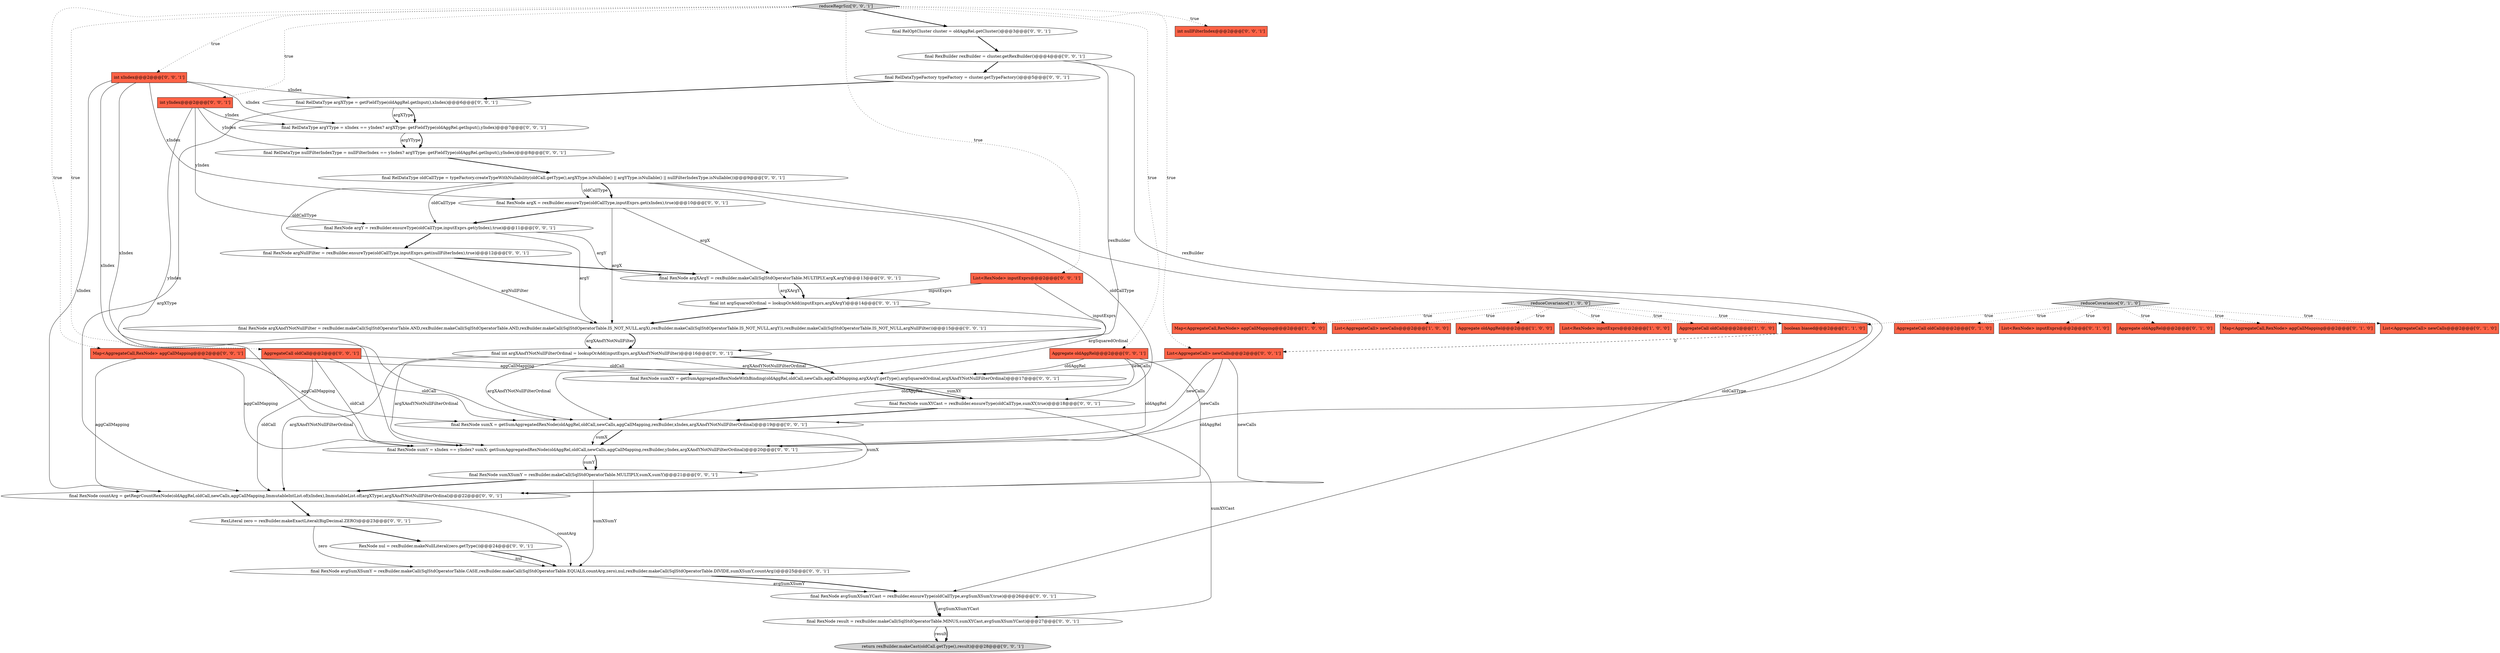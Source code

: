 digraph {
31 [style = filled, label = "final RexNode argXArgY = rexBuilder.makeCall(SqlStdOperatorTable.MULTIPLY,argX,argY)@@@13@@@['0', '0', '1']", fillcolor = white, shape = ellipse image = "AAA0AAABBB3BBB"];
27 [style = filled, label = "int xIndex@@@2@@@['0', '0', '1']", fillcolor = tomato, shape = box image = "AAA0AAABBB3BBB"];
33 [style = filled, label = "final RexNode avgSumXSumY = rexBuilder.makeCall(SqlStdOperatorTable.CASE,rexBuilder.makeCall(SqlStdOperatorTable.EQUALS,countArg,zero),nul,rexBuilder.makeCall(SqlStdOperatorTable.DIVIDE,sumXSumY,countArg))@@@25@@@['0', '0', '1']", fillcolor = white, shape = ellipse image = "AAA0AAABBB3BBB"];
10 [style = filled, label = "AggregateCall oldCall@@@2@@@['0', '1', '0']", fillcolor = tomato, shape = box image = "AAA0AAABBB2BBB"];
23 [style = filled, label = "final RexNode argY = rexBuilder.ensureType(oldCallType,inputExprs.get(yIndex),true)@@@11@@@['0', '0', '1']", fillcolor = white, shape = ellipse image = "AAA0AAABBB3BBB"];
12 [style = filled, label = "List<RexNode> inputExprs@@@2@@@['0', '1', '0']", fillcolor = tomato, shape = box image = "AAA0AAABBB2BBB"];
7 [style = filled, label = "Aggregate oldAggRel@@@2@@@['0', '1', '0']", fillcolor = tomato, shape = box image = "AAA0AAABBB2BBB"];
19 [style = filled, label = "Aggregate oldAggRel@@@2@@@['0', '0', '1']", fillcolor = tomato, shape = box image = "AAA0AAABBB3BBB"];
42 [style = filled, label = "reduceRegrSzz['0', '0', '1']", fillcolor = lightgray, shape = diamond image = "AAA0AAABBB3BBB"];
37 [style = filled, label = "int yIndex@@@2@@@['0', '0', '1']", fillcolor = tomato, shape = box image = "AAA0AAABBB3BBB"];
45 [style = filled, label = "final RelDataType argYType = xIndex == yIndex? argXType: getFieldType(oldAggRel.getInput(),yIndex)@@@7@@@['0', '0', '1']", fillcolor = white, shape = ellipse image = "AAA0AAABBB3BBB"];
2 [style = filled, label = "Map<AggregateCall,RexNode> aggCallMapping@@@2@@@['1', '0', '0']", fillcolor = tomato, shape = box image = "AAA0AAABBB1BBB"];
22 [style = filled, label = "final RexNode avgSumXSumYCast = rexBuilder.ensureType(oldCallType,avgSumXSumY,true)@@@26@@@['0', '0', '1']", fillcolor = white, shape = ellipse image = "AAA0AAABBB3BBB"];
41 [style = filled, label = "final RelDataType nullFilterIndexType = nullFilterIndex == yIndex? argYType: getFieldType(oldAggRel.getInput(),yIndex)@@@8@@@['0', '0', '1']", fillcolor = white, shape = ellipse image = "AAA0AAABBB3BBB"];
6 [style = filled, label = "reduceCovariance['1', '0', '0']", fillcolor = lightgray, shape = diamond image = "AAA0AAABBB1BBB"];
25 [style = filled, label = "final RexNode countArg = getRegrCountRexNode(oldAggRel,oldCall,newCalls,aggCallMapping,ImmutableIntList.of(xIndex),ImmutableList.of(argXType),argXAndYNotNullFilterOrdinal)@@@22@@@['0', '0', '1']", fillcolor = white, shape = ellipse image = "AAA0AAABBB3BBB"];
20 [style = filled, label = "final RelDataType argXType = getFieldType(oldAggRel.getInput(),xIndex)@@@6@@@['0', '0', '1']", fillcolor = white, shape = ellipse image = "AAA0AAABBB3BBB"];
18 [style = filled, label = "final int argXAndYNotNullFilterOrdinal = lookupOrAdd(inputExprs,argXAndYNotNullFilter)@@@16@@@['0', '0', '1']", fillcolor = white, shape = ellipse image = "AAA0AAABBB3BBB"];
3 [style = filled, label = "List<AggregateCall> newCalls@@@2@@@['1', '0', '0']", fillcolor = tomato, shape = box image = "AAA0AAABBB1BBB"];
47 [style = filled, label = "final RexNode argNullFilter = rexBuilder.ensureType(oldCallType,inputExprs.get(nullFilterIndex),true)@@@12@@@['0', '0', '1']", fillcolor = white, shape = ellipse image = "AAA0AAABBB3BBB"];
29 [style = filled, label = "final int argSquaredOrdinal = lookupOrAdd(inputExprs,argXArgY)@@@14@@@['0', '0', '1']", fillcolor = white, shape = ellipse image = "AAA0AAABBB3BBB"];
34 [style = filled, label = "final RexNode result = rexBuilder.makeCall(SqlStdOperatorTable.MINUS,sumXYCast,avgSumXSumYCast)@@@27@@@['0', '0', '1']", fillcolor = white, shape = ellipse image = "AAA0AAABBB3BBB"];
21 [style = filled, label = "RexLiteral zero = rexBuilder.makeExactLiteral(BigDecimal.ZERO)@@@23@@@['0', '0', '1']", fillcolor = white, shape = ellipse image = "AAA0AAABBB3BBB"];
0 [style = filled, label = "Aggregate oldAggRel@@@2@@@['1', '0', '0']", fillcolor = tomato, shape = box image = "AAA0AAABBB1BBB"];
36 [style = filled, label = "final RelDataType oldCallType = typeFactory.createTypeWithNullability(oldCall.getType(),argXType.isNullable() || argYType.isNullable() || nullFilterIndexType.isNullable())@@@9@@@['0', '0', '1']", fillcolor = white, shape = ellipse image = "AAA0AAABBB3BBB"];
30 [style = filled, label = "int nullFilterIndex@@@2@@@['0', '0', '1']", fillcolor = tomato, shape = box image = "AAA0AAABBB3BBB"];
46 [style = filled, label = "RexNode nul = rexBuilder.makeNullLiteral(zero.getType())@@@24@@@['0', '0', '1']", fillcolor = white, shape = ellipse image = "AAA0AAABBB3BBB"];
28 [style = filled, label = "Map<AggregateCall,RexNode> aggCallMapping@@@2@@@['0', '0', '1']", fillcolor = tomato, shape = box image = "AAA0AAABBB3BBB"];
13 [style = filled, label = "final RexNode argX = rexBuilder.ensureType(oldCallType,inputExprs.get(xIndex),true)@@@10@@@['0', '0', '1']", fillcolor = white, shape = ellipse image = "AAA0AAABBB3BBB"];
15 [style = filled, label = "final RelDataTypeFactory typeFactory = cluster.getTypeFactory()@@@5@@@['0', '0', '1']", fillcolor = white, shape = ellipse image = "AAA0AAABBB3BBB"];
14 [style = filled, label = "List<RexNode> inputExprs@@@2@@@['0', '0', '1']", fillcolor = tomato, shape = box image = "AAA0AAABBB3BBB"];
17 [style = filled, label = "final RexNode argXAndYNotNullFilter = rexBuilder.makeCall(SqlStdOperatorTable.AND,rexBuilder.makeCall(SqlStdOperatorTable.AND,rexBuilder.makeCall(SqlStdOperatorTable.IS_NOT_NULL,argX),rexBuilder.makeCall(SqlStdOperatorTable.IS_NOT_NULL,argY)),rexBuilder.makeCall(SqlStdOperatorTable.IS_NOT_NULL,argNullFilter))@@@15@@@['0', '0', '1']", fillcolor = white, shape = ellipse image = "AAA0AAABBB3BBB"];
26 [style = filled, label = "final RexNode sumY = xIndex == yIndex? sumX: getSumAggregatedRexNode(oldAggRel,oldCall,newCalls,aggCallMapping,rexBuilder,yIndex,argXAndYNotNullFilterOrdinal)@@@20@@@['0', '0', '1']", fillcolor = white, shape = ellipse image = "AAA0AAABBB3BBB"];
38 [style = filled, label = "final RexNode sumXY = getSumAggregatedRexNodeWithBinding(oldAggRel,oldCall,newCalls,aggCallMapping,argXArgY.getType(),argSquaredOrdinal,argXAndYNotNullFilterOrdinal)@@@17@@@['0', '0', '1']", fillcolor = white, shape = ellipse image = "AAA0AAABBB3BBB"];
16 [style = filled, label = "final RexNode sumXSumY = rexBuilder.makeCall(SqlStdOperatorTable.MULTIPLY,sumX,sumY)@@@21@@@['0', '0', '1']", fillcolor = white, shape = ellipse image = "AAA0AAABBB3BBB"];
11 [style = filled, label = "reduceCovariance['0', '1', '0']", fillcolor = lightgray, shape = diamond image = "AAA0AAABBB2BBB"];
1 [style = filled, label = "List<RexNode> inputExprs@@@2@@@['1', '0', '0']", fillcolor = tomato, shape = box image = "AAA0AAABBB1BBB"];
8 [style = filled, label = "Map<AggregateCall,RexNode> aggCallMapping@@@2@@@['0', '1', '0']", fillcolor = tomato, shape = box image = "AAA0AAABBB2BBB"];
4 [style = filled, label = "AggregateCall oldCall@@@2@@@['1', '0', '0']", fillcolor = tomato, shape = box image = "AAA0AAABBB1BBB"];
44 [style = filled, label = "List<AggregateCall> newCalls@@@2@@@['0', '0', '1']", fillcolor = tomato, shape = box image = "AAA0AAABBB3BBB"];
5 [style = filled, label = "boolean biased@@@2@@@['1', '1', '0']", fillcolor = tomato, shape = box image = "AAA0AAABBB1BBB"];
40 [style = filled, label = "final RexBuilder rexBuilder = cluster.getRexBuilder()@@@4@@@['0', '0', '1']", fillcolor = white, shape = ellipse image = "AAA0AAABBB3BBB"];
39 [style = filled, label = "final RexNode sumXYCast = rexBuilder.ensureType(oldCallType,sumXY,true)@@@18@@@['0', '0', '1']", fillcolor = white, shape = ellipse image = "AAA0AAABBB3BBB"];
43 [style = filled, label = "AggregateCall oldCall@@@2@@@['0', '0', '1']", fillcolor = tomato, shape = box image = "AAA0AAABBB3BBB"];
9 [style = filled, label = "List<AggregateCall> newCalls@@@2@@@['0', '1', '0']", fillcolor = tomato, shape = box image = "AAA0AAABBB2BBB"];
35 [style = filled, label = "return rexBuilder.makeCast(oldCall.getType(),result)@@@28@@@['0', '0', '1']", fillcolor = lightgray, shape = ellipse image = "AAA0AAABBB3BBB"];
24 [style = filled, label = "final RexNode sumX = getSumAggregatedRexNode(oldAggRel,oldCall,newCalls,aggCallMapping,rexBuilder,xIndex,argXAndYNotNullFilterOrdinal)@@@19@@@['0', '0', '1']", fillcolor = white, shape = ellipse image = "AAA0AAABBB3BBB"];
32 [style = filled, label = "final RelOptCluster cluster = oldAggRel.getCluster()@@@3@@@['0', '0', '1']", fillcolor = white, shape = ellipse image = "AAA0AAABBB3BBB"];
31->29 [style = solid, label="argXArgY"];
18->26 [style = solid, label="argXAndYNotNullFilterOrdinal"];
36->22 [style = solid, label="oldCallType"];
13->31 [style = solid, label="argX"];
40->26 [style = solid, label="rexBuilder"];
18->38 [style = solid, label="argXAndYNotNullFilterOrdinal"];
42->32 [style = bold, label=""];
27->13 [style = solid, label="xIndex"];
45->41 [style = bold, label=""];
16->33 [style = solid, label="sumXSumY"];
37->26 [style = solid, label="yIndex"];
41->36 [style = bold, label=""];
21->46 [style = bold, label=""];
6->4 [style = dotted, label="true"];
5->44 [style = dashed, label="0"];
39->24 [style = bold, label=""];
23->31 [style = solid, label="argY"];
18->38 [style = bold, label=""];
29->17 [style = bold, label=""];
34->35 [style = solid, label="result"];
27->26 [style = solid, label="xIndex"];
39->34 [style = solid, label="sumXYCast"];
23->47 [style = bold, label=""];
31->29 [style = bold, label=""];
27->45 [style = solid, label="xIndex"];
44->24 [style = solid, label="newCalls"];
11->5 [style = dotted, label="true"];
38->39 [style = bold, label=""];
47->17 [style = solid, label="argNullFilter"];
42->27 [style = dotted, label="true"];
37->41 [style = solid, label="yIndex"];
11->10 [style = dotted, label="true"];
44->38 [style = solid, label="newCalls"];
11->12 [style = dotted, label="true"];
18->25 [style = solid, label="argXAndYNotNullFilterOrdinal"];
26->16 [style = bold, label=""];
16->25 [style = bold, label=""];
43->25 [style = solid, label="oldCall"];
18->24 [style = solid, label="argXAndYNotNullFilterOrdinal"];
45->41 [style = solid, label="argYType"];
43->26 [style = solid, label="oldCall"];
6->0 [style = dotted, label="true"];
24->16 [style = solid, label="sumX"];
25->21 [style = bold, label=""];
6->5 [style = dotted, label="true"];
43->24 [style = solid, label="oldCall"];
40->15 [style = bold, label=""];
42->37 [style = dotted, label="true"];
19->26 [style = solid, label="oldAggRel"];
28->26 [style = solid, label="aggCallMapping"];
47->31 [style = bold, label=""];
15->20 [style = bold, label=""];
44->25 [style = solid, label="newCalls"];
13->17 [style = solid, label="argX"];
34->35 [style = bold, label=""];
24->26 [style = bold, label=""];
27->20 [style = solid, label="xIndex"];
28->38 [style = solid, label="aggCallMapping"];
36->39 [style = solid, label="oldCallType"];
19->25 [style = solid, label="oldAggRel"];
37->23 [style = solid, label="yIndex"];
44->26 [style = solid, label="newCalls"];
42->19 [style = dotted, label="true"];
32->40 [style = bold, label=""];
37->45 [style = solid, label="yIndex"];
27->24 [style = solid, label="xIndex"];
13->23 [style = bold, label=""];
42->43 [style = dotted, label="true"];
6->1 [style = dotted, label="true"];
46->33 [style = solid, label="nul"];
11->7 [style = dotted, label="true"];
33->22 [style = solid, label="avgSumXSumY"];
17->18 [style = solid, label="argXAndYNotNullFilter"];
20->45 [style = solid, label="argXType"];
38->39 [style = solid, label="sumXY"];
14->18 [style = solid, label="inputExprs"];
28->24 [style = solid, label="aggCallMapping"];
24->26 [style = solid, label="sumX"];
23->17 [style = solid, label="argY"];
21->33 [style = solid, label="zero"];
36->47 [style = solid, label="oldCallType"];
14->29 [style = solid, label="inputExprs"];
11->9 [style = dotted, label="true"];
42->44 [style = dotted, label="true"];
19->24 [style = solid, label="oldAggRel"];
22->34 [style = solid, label="avgSumXSumYCast"];
42->14 [style = dotted, label="true"];
42->28 [style = dotted, label="true"];
20->25 [style = solid, label="argXType"];
20->45 [style = bold, label=""];
46->33 [style = bold, label=""];
11->8 [style = dotted, label="true"];
33->22 [style = bold, label=""];
36->13 [style = solid, label="oldCallType"];
22->34 [style = bold, label=""];
42->30 [style = dotted, label="true"];
26->16 [style = solid, label="sumY"];
36->13 [style = bold, label=""];
36->23 [style = solid, label="oldCallType"];
28->25 [style = solid, label="aggCallMapping"];
19->38 [style = solid, label="oldAggRel"];
6->3 [style = dotted, label="true"];
6->2 [style = dotted, label="true"];
40->24 [style = solid, label="rexBuilder"];
27->25 [style = solid, label="xIndex"];
43->38 [style = solid, label="oldCall"];
29->38 [style = solid, label="argSquaredOrdinal"];
25->33 [style = solid, label="countArg"];
17->18 [style = bold, label=""];
}
